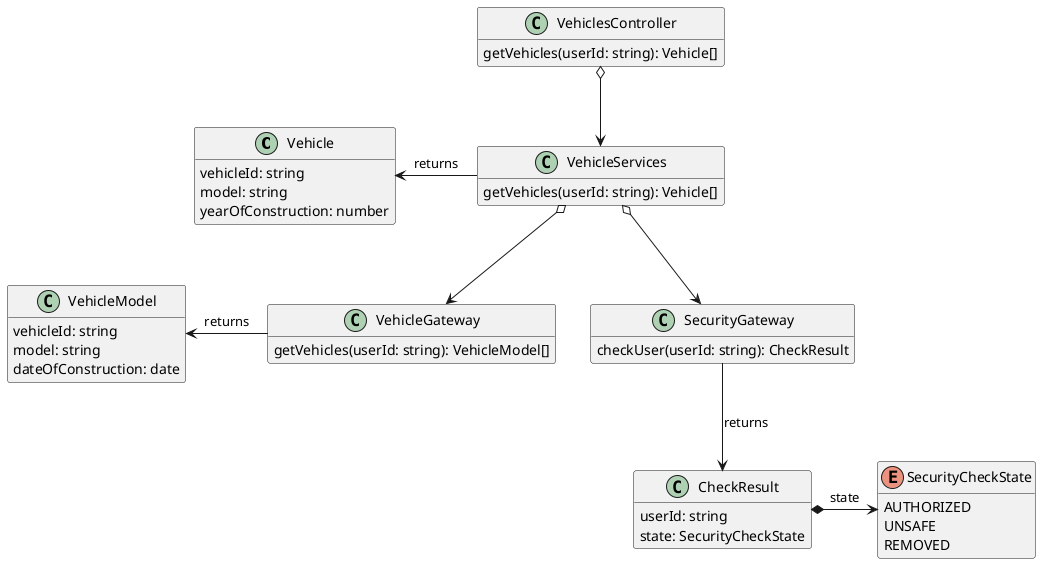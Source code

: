 @startuml

class Vehicle {
    vehicleId: string
    model: string
    yearOfConstruction: number
}

class VehicleModel {
    vehicleId: string
    model: string
    dateOfConstruction: date
}

enum SecurityCheckState {
  AUTHORIZED
  UNSAFE
  REMOVED
}

class CheckResult {
    userId: string
    state: SecurityCheckState
}

class VehicleServices {
    getVehicles(userId: string): Vehicle[]
}

class SecurityGateway {
    checkUser(userId: string): CheckResult
}

class VehicleGateway {
    getVehicles(userId: string): VehicleModel[]
}

class VehiclesController {
    getVehicles(userId: string): Vehicle[]
}

VehicleServices o--> SecurityGateway
VehicleServices o--> VehicleGateway
VehiclesController o--> VehicleServices

SecurityGateway --> CheckResult : returns
CheckResult *-> SecurityCheckState : state

VehicleModel <- VehicleGateway: returns
Vehicle <- VehicleServices : returns

hide fields

show Vehicle fields
hide Vehicle methods

show SecurityCheckState fields
hide SecurityCheckState methods

show CheckResult fields
hide CheckResult methods

show VehicleModel fields
hide VehicleModel methods

@enduml

